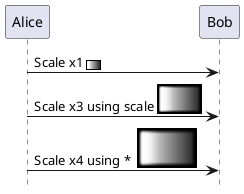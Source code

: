 @startuml
sprite $foo1 {
FFFFFFFFFFFFFFF
F0123456789ABCF
F0123456789ABCF
F0123456789ABCF
F0123456789ABCF
F0123456789ABCF
F0123456789ABCF
F0123456789ABCF
F0123456789ABCF
FFFFFFFFFFFFFFF
}

hide footbox

Alice -> Bob : Scale x1 <$foo1>

Alice -> Bob : Scale x3 using scale <$foo1{scale=3}>

Alice -> Bob : Scale x4 using *  <$foo1*4>

@enduml